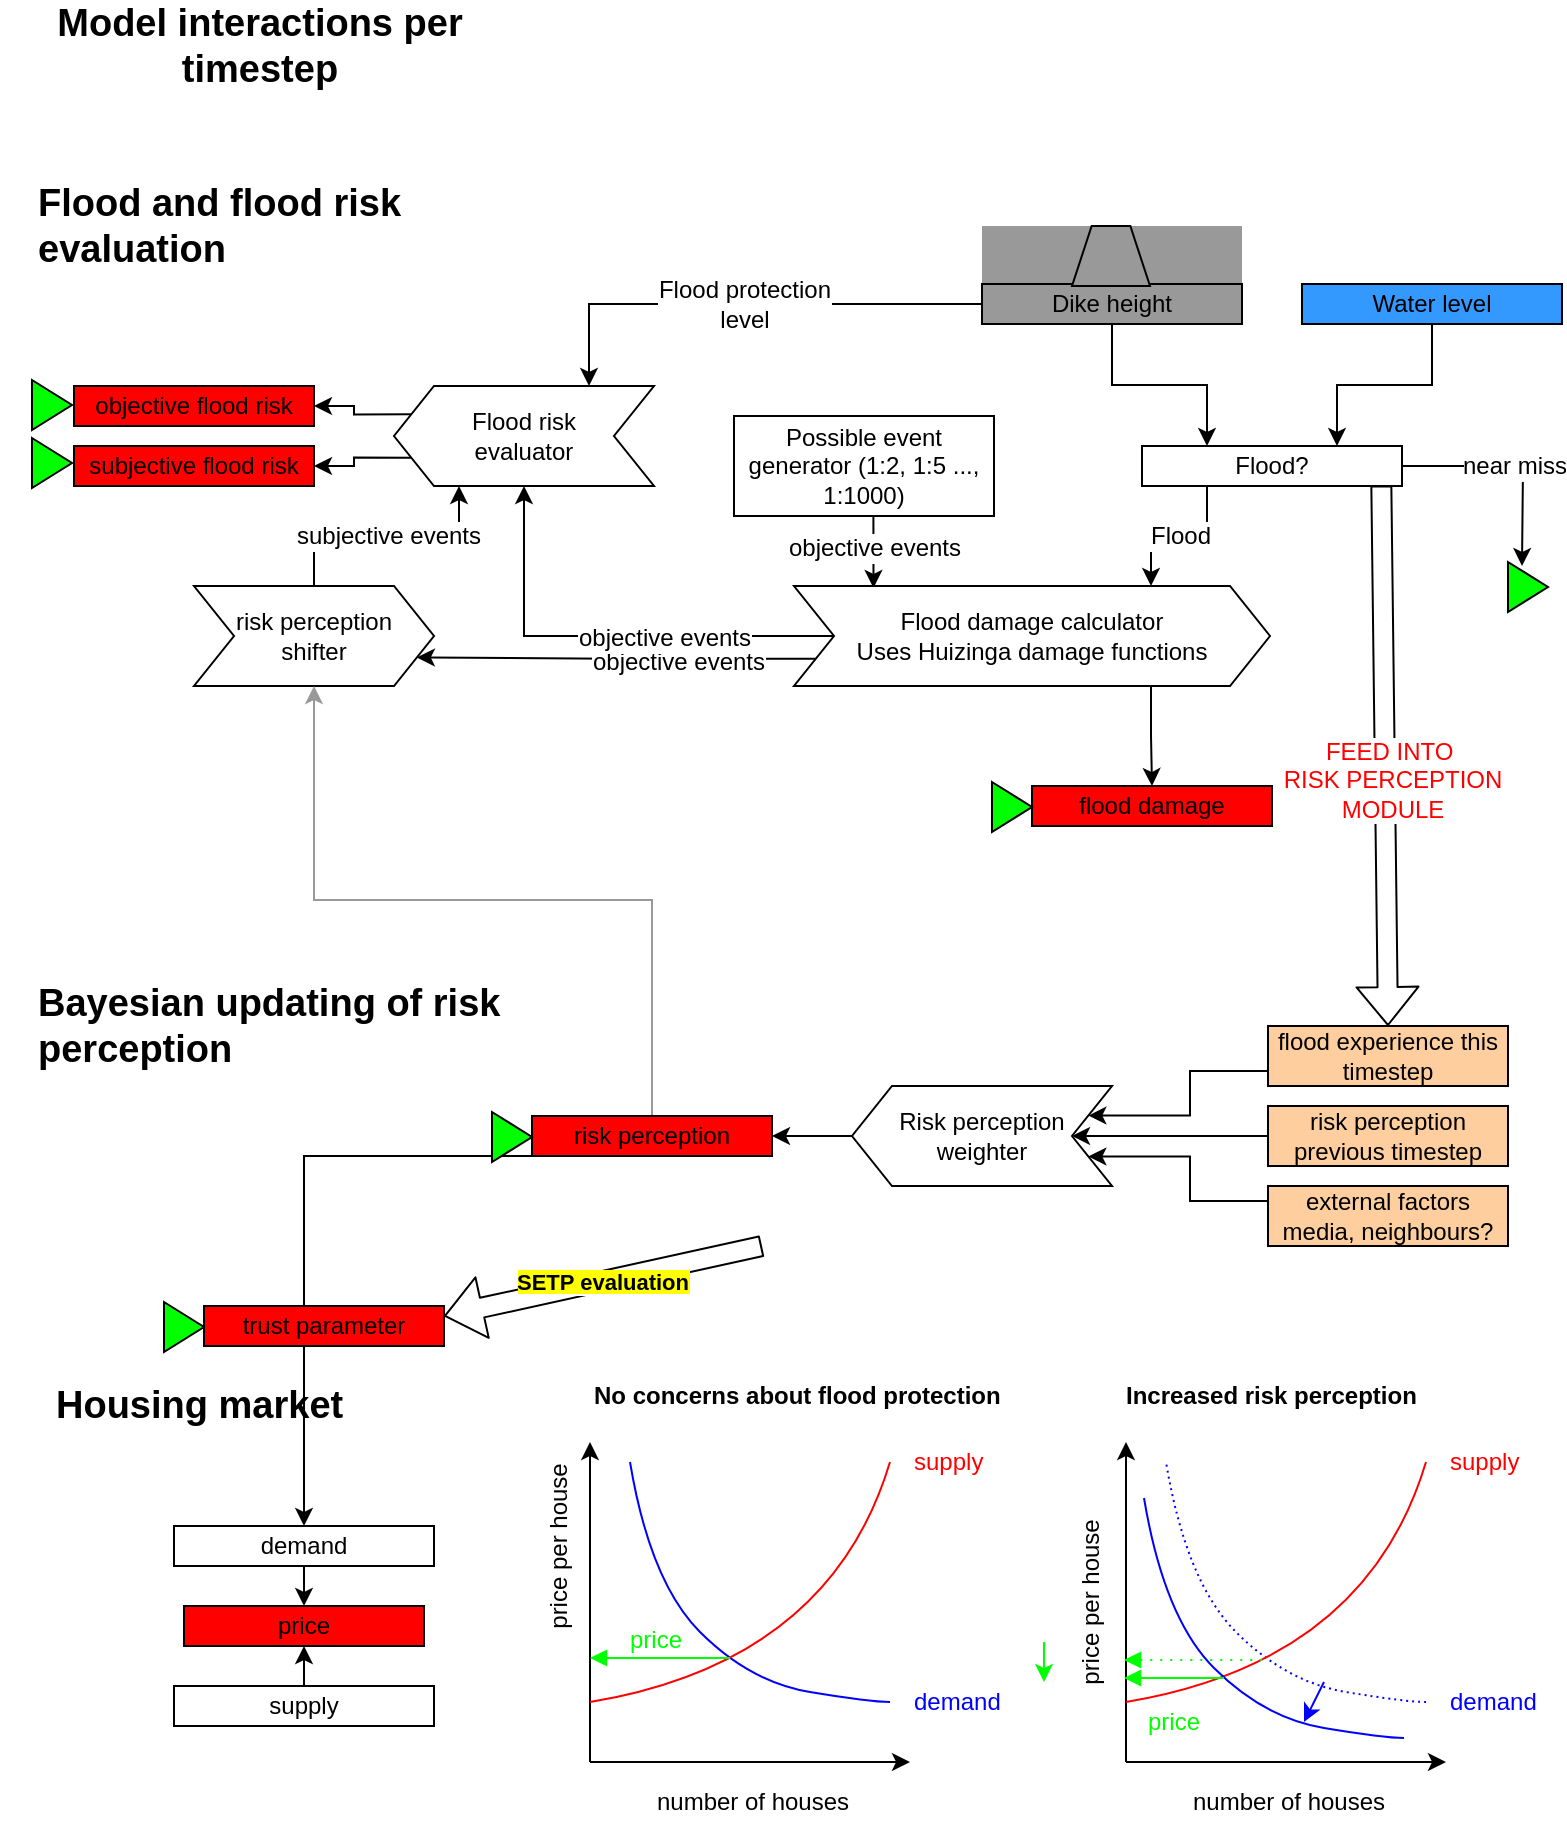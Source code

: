 <mxGraphModel dx="1167" dy="886" grid="1" gridSize="10" guides="1" tooltips="1" connect="1" arrows="1" fold="1" page="1" pageScale="1" pageWidth="827" pageHeight="1169" background="#ffffff"><root><mxCell id="0"/><mxCell id="1" parent="0"/><mxCell id="78" value="" style="endArrow=classic;html=1;" parent="1" edge="1"><mxGeometry width="50" height="50" relative="1" as="geometry"><mxPoint x="314" y="898" as="sourcePoint"/><mxPoint x="314" y="738" as="targetPoint"/></mxGeometry></mxCell><mxCell id="79" value="" style="endArrow=classic;html=1;" parent="1" edge="1"><mxGeometry width="50" height="50" relative="1" as="geometry"><mxPoint x="314" y="898" as="sourcePoint"/><mxPoint x="474" y="898" as="targetPoint"/></mxGeometry></mxCell><mxCell id="80" value="number of houses" style="text;html=1;strokeColor=none;fillColor=none;align=center;verticalAlign=middle;whiteSpace=wrap;rounded=0;" parent="1" vertex="1"><mxGeometry x="337" y="908" width="117" height="20" as="geometry"/></mxCell><mxCell id="82" value="price per house" style="text;html=1;strokeColor=none;fillColor=none;align=center;verticalAlign=middle;whiteSpace=wrap;rounded=0;rotation=-90;" parent="1" vertex="1"><mxGeometry x="240" y="780" width="117" height="20" as="geometry"/></mxCell><mxCell id="84" value="supply" style="text;html=1;strokeColor=none;fillColor=none;align=left;verticalAlign=middle;whiteSpace=wrap;rounded=0;fontColor=#FF0000;" parent="1" vertex="1"><mxGeometry x="474" y="738" width="40" height="20" as="geometry"/></mxCell><mxCell id="86" value="" style="curved=1;endArrow=none;html=1;strokeColor=#0000FF;fontColor=#FF0000;endFill=0;" parent="1" edge="1"><mxGeometry width="50" height="50" relative="1" as="geometry"><mxPoint x="464" y="868" as="sourcePoint"/><mxPoint x="334" y="748" as="targetPoint"/><Array as="points"><mxPoint x="454" y="868"/><mxPoint x="394" y="858"/><mxPoint x="344" y="808"/></Array></mxGeometry></mxCell><mxCell id="87" value="&lt;font color=&quot;#0000ff&quot;&gt;demand&lt;/font&gt;" style="text;html=1;strokeColor=none;fillColor=none;align=left;verticalAlign=middle;whiteSpace=wrap;rounded=0;fontColor=#FF0000;" parent="1" vertex="1"><mxGeometry x="474" y="858" width="40" height="20" as="geometry"/></mxCell><mxCell id="89" value="" style="curved=1;endArrow=none;html=1;strokeColor=#FF0000;fontColor=#FF0000;endFill=0;" parent="1" edge="1"><mxGeometry width="50" height="50" relative="1" as="geometry"><mxPoint x="314" y="868" as="sourcePoint"/><mxPoint x="464" y="748" as="targetPoint"/><Array as="points"><mxPoint x="434" y="848"/></Array></mxGeometry></mxCell><mxCell id="90" value="" style="endArrow=classic;html=1;" parent="1" edge="1"><mxGeometry width="50" height="50" relative="1" as="geometry"><mxPoint x="582" y="898" as="sourcePoint"/><mxPoint x="582" y="738" as="targetPoint"/></mxGeometry></mxCell><mxCell id="91" value="" style="endArrow=classic;html=1;" parent="1" edge="1"><mxGeometry width="50" height="50" relative="1" as="geometry"><mxPoint x="582" y="898" as="sourcePoint"/><mxPoint x="742" y="898" as="targetPoint"/></mxGeometry></mxCell><mxCell id="92" value="number of houses" style="text;html=1;strokeColor=none;fillColor=none;align=center;verticalAlign=middle;whiteSpace=wrap;rounded=0;" parent="1" vertex="1"><mxGeometry x="605" y="908" width="117" height="20" as="geometry"/></mxCell><mxCell id="93" value="price per house" style="text;html=1;strokeColor=none;fillColor=none;align=center;verticalAlign=middle;whiteSpace=wrap;rounded=0;rotation=-90;" parent="1" vertex="1"><mxGeometry x="506" y="808" width="117" height="20" as="geometry"/></mxCell><mxCell id="94" value="supply" style="text;html=1;strokeColor=none;fillColor=none;align=left;verticalAlign=middle;whiteSpace=wrap;rounded=0;fontColor=#FF0000;" parent="1" vertex="1"><mxGeometry x="742" y="738" width="40" height="20" as="geometry"/></mxCell><mxCell id="95" value="" style="curved=1;endArrow=none;html=1;strokeColor=#0000FF;fontColor=#FF0000;endFill=0;dashed=1;dashPattern=1 2;" parent="1" edge="1"><mxGeometry width="50" height="50" relative="1" as="geometry"><mxPoint x="732" y="868" as="sourcePoint"/><mxPoint x="602" y="748" as="targetPoint"/><Array as="points"><mxPoint x="722" y="868"/><mxPoint x="662" y="858"/><mxPoint x="612" y="808"/></Array></mxGeometry></mxCell><mxCell id="96" value="&lt;font color=&quot;#0000ff&quot;&gt;demand&lt;/font&gt;" style="text;html=1;strokeColor=none;fillColor=none;align=left;verticalAlign=middle;whiteSpace=wrap;rounded=0;fontColor=#FF0000;" parent="1" vertex="1"><mxGeometry x="742" y="858" width="40" height="20" as="geometry"/></mxCell><mxCell id="97" value="" style="curved=1;endArrow=none;html=1;strokeColor=#FF0000;fontColor=#FF0000;endFill=0;" parent="1" edge="1"><mxGeometry width="50" height="50" relative="1" as="geometry"><mxPoint x="582" y="868" as="sourcePoint"/><mxPoint x="732" y="748" as="targetPoint"/><Array as="points"><mxPoint x="702" y="848"/></Array></mxGeometry></mxCell><mxCell id="98" value="" style="endArrow=none;html=1;strokeColor=#00FF00;fontColor=#FF0000;endFill=0;startArrow=block;startFill=1;" parent="1" edge="1"><mxGeometry width="50" height="50" relative="1" as="geometry"><mxPoint x="314" y="846" as="sourcePoint"/><mxPoint x="384" y="846" as="targetPoint"/></mxGeometry></mxCell><mxCell id="99" value="price" style="text;html=1;strokeColor=none;fillColor=none;align=left;verticalAlign=middle;whiteSpace=wrap;rounded=0;fontColor=#00FF00;" parent="1" vertex="1"><mxGeometry x="332" y="827" width="40" height="20" as="geometry"/></mxCell><mxCell id="100" value="" style="curved=1;endArrow=none;html=1;strokeColor=#0000FF;fontColor=#FF0000;endFill=0;" parent="1" edge="1"><mxGeometry width="50" height="50" relative="1" as="geometry"><mxPoint x="721" y="886" as="sourcePoint"/><mxPoint x="591" y="766" as="targetPoint"/><Array as="points"><mxPoint x="711" y="886"/><mxPoint x="651" y="876"/><mxPoint x="601" y="826"/></Array></mxGeometry></mxCell><mxCell id="101" value="price" style="text;html=1;strokeColor=none;fillColor=none;align=left;verticalAlign=middle;whiteSpace=wrap;rounded=0;fontColor=#00FF00;dashed=1;dashPattern=1 4;" parent="1" vertex="1"><mxGeometry x="591" y="868" width="40" height="20" as="geometry"/></mxCell><mxCell id="102" value="" style="endArrow=none;html=1;strokeColor=#00FF00;fontColor=#FF0000;endFill=0;startArrow=block;startFill=1;dashed=1;dashPattern=1 4;" parent="1" edge="1"><mxGeometry width="50" height="50" relative="1" as="geometry"><mxPoint x="581" y="847" as="sourcePoint"/><mxPoint x="651" y="847" as="targetPoint"/></mxGeometry></mxCell><mxCell id="103" value="" style="endArrow=none;html=1;strokeColor=#00FF00;fontColor=#FF0000;endFill=0;startArrow=block;startFill=1;" parent="1" edge="1"><mxGeometry width="50" height="50" relative="1" as="geometry"><mxPoint x="581" y="856" as="sourcePoint"/><mxPoint x="631" y="856" as="targetPoint"/></mxGeometry></mxCell><mxCell id="105" value="" style="endArrow=classic;html=1;strokeColor=#00FF00;fontColor=#00FF00;" parent="1" edge="1"><mxGeometry width="50" height="50" relative="1" as="geometry"><mxPoint x="541" y="838" as="sourcePoint"/><mxPoint x="541" y="858" as="targetPoint"/></mxGeometry></mxCell><mxCell id="106" value="" style="endArrow=classic;html=1;strokeColor=#0000FF;fontColor=#00FF00;" parent="1" edge="1"><mxGeometry width="50" height="50" relative="1" as="geometry"><mxPoint x="681" y="858" as="sourcePoint"/><mxPoint x="671" y="878" as="targetPoint"/></mxGeometry></mxCell><mxCell id="107" value="&lt;font color=&quot;#000000&quot;&gt;No concerns about flood protection&lt;/font&gt;" style="text;html=1;strokeColor=none;fillColor=none;align=left;verticalAlign=middle;whiteSpace=wrap;rounded=0;dashed=1;dashPattern=1 4;fontColor=#00FF00;fontStyle=1" parent="1" vertex="1"><mxGeometry x="314" y="705" width="219" height="20" as="geometry"/></mxCell><mxCell id="108" value="&lt;font color=&quot;#000000&quot;&gt;Increased risk perception&lt;/font&gt;" style="text;html=1;strokeColor=none;fillColor=none;align=left;verticalAlign=middle;whiteSpace=wrap;rounded=0;dashed=1;dashPattern=1 4;fontColor=#00FF00;fontStyle=1" parent="1" vertex="1"><mxGeometry x="580" y="705" width="219" height="20" as="geometry"/></mxCell><mxCell id="156" value="&lt;font color=&quot;#000000&quot;&gt;Flood&lt;/font&gt;" style="edgeStyle=orthogonalEdgeStyle;rounded=0;html=1;exitX=0.25;exitY=1;entryX=0.75;entryY=0;jettySize=auto;orthogonalLoop=1;fontSize=12;fontColor=#FF0000;" parent="1" source="109" target="121" edge="1"><mxGeometry relative="1" as="geometry"/></mxCell><mxCell id="175" value="&lt;font color=&quot;#000000&quot;&gt;near miss&lt;/font&gt;" style="edgeStyle=orthogonalEdgeStyle;rounded=0;html=1;exitX=1;exitY=0.5;jettySize=auto;orthogonalLoop=1;strokeColor=#000000;fontSize=12;fontColor=#FF0000;" parent="1" source="109" edge="1"><mxGeometry relative="1" as="geometry"><mxPoint x="780" y="300" as="targetPoint"/></mxGeometry></mxCell><mxCell id="109" value="Flood?" style="text;html=1;strokeColor=#000000;fillColor=none;align=center;verticalAlign=middle;whiteSpace=wrap;rounded=0;" parent="1" vertex="1"><mxGeometry x="590" y="240" width="130" height="20" as="geometry"/></mxCell><mxCell id="113" value="" style="group;fillColor=#999999;" parent="1" vertex="1" connectable="0"><mxGeometry x="510" y="130" width="130" height="49" as="geometry"/></mxCell><mxCell id="110" value="Dike height" style="text;html=1;strokeColor=#000000;fillColor=none;align=center;verticalAlign=middle;whiteSpace=wrap;rounded=0;" parent="113" vertex="1"><mxGeometry y="29" width="130" height="20" as="geometry"/></mxCell><mxCell id="111" value="" style="shape=trapezoid;perimeter=trapezoidPerimeter;whiteSpace=wrap;html=1;fontSize=10;align=center;size=0.252;fontColor=#999999;fillColor=#999999;" parent="113" vertex="1"><mxGeometry x="45" width="39" height="30" as="geometry"/></mxCell><mxCell id="114" value="Model interactions per timestep" style="text;html=1;strokeColor=none;fillColor=none;align=center;verticalAlign=middle;whiteSpace=wrap;rounded=0;fontStyle=1;fontSize=19;" parent="1" vertex="1"><mxGeometry x="19" y="30" width="260" height="20" as="geometry"/></mxCell><mxCell id="117" style="edgeStyle=orthogonalEdgeStyle;rounded=0;html=1;exitX=0.5;exitY=1;entryX=0.75;entryY=0;jettySize=auto;orthogonalLoop=1;fontSize=19;" parent="1" source="115" target="109" edge="1"><mxGeometry relative="1" as="geometry"/></mxCell><mxCell id="115" value="Water level" style="text;html=1;strokeColor=#000000;fillColor=#3399FF;align=center;verticalAlign=middle;whiteSpace=wrap;rounded=0;" parent="1" vertex="1"><mxGeometry x="670" y="159" width="130" height="20" as="geometry"/></mxCell><mxCell id="116" style="edgeStyle=orthogonalEdgeStyle;rounded=0;html=1;exitX=0.5;exitY=1;entryX=0.25;entryY=0;jettySize=auto;orthogonalLoop=1;fontSize=19;" parent="1" source="110" target="109" edge="1"><mxGeometry relative="1" as="geometry"/></mxCell><mxCell id="140" value="objective events" style="edgeStyle=orthogonalEdgeStyle;rounded=0;html=1;exitX=0.5;exitY=1;entryX=0.167;entryY=0.02;entryPerimeter=0;jettySize=auto;orthogonalLoop=1;fontSize=12;" parent="1" source="119" target="121" edge="1"><mxGeometry relative="1" as="geometry"/></mxCell><mxCell id="119" value="Possible event generator (1:2, 1:5 ..., 1:1000)" style="text;html=1;strokeColor=#000000;fillColor=none;align=center;verticalAlign=middle;whiteSpace=wrap;rounded=0;" parent="1" vertex="1"><mxGeometry x="386" y="225" width="130" height="50" as="geometry"/></mxCell><mxCell id="142" style="edgeStyle=orthogonalEdgeStyle;rounded=0;html=1;exitX=0;exitY=0.75;entryX=1;entryY=0.75;jettySize=auto;orthogonalLoop=1;fontSize=12;" parent="1" source="121" target="128" edge="1"><mxGeometry relative="1" as="geometry"/></mxCell><mxCell id="143" value="objective events" style="text;html=1;resizable=0;points=[];align=center;verticalAlign=middle;labelBackgroundColor=#ffffff;fontSize=12;" parent="142" vertex="1" connectable="0"><mxGeometry x="-0.305" y="1" relative="1" as="geometry"><mxPoint as="offset"/></mxGeometry></mxCell><mxCell id="144" style="edgeStyle=orthogonalEdgeStyle;rounded=0;html=1;exitX=0;exitY=0.5;entryX=0.5;entryY=1;jettySize=auto;orthogonalLoop=1;fontSize=12;" parent="1" source="121" target="123" edge="1"><mxGeometry relative="1" as="geometry"/></mxCell><mxCell id="145" value="objective events" style="text;html=1;resizable=0;points=[];align=center;verticalAlign=middle;labelBackgroundColor=#ffffff;fontSize=12;" parent="144" vertex="1" connectable="0"><mxGeometry x="-0.259" y="1" relative="1" as="geometry"><mxPoint as="offset"/></mxGeometry></mxCell><mxCell id="149" style="edgeStyle=orthogonalEdgeStyle;rounded=0;html=1;exitX=0.75;exitY=1;entryX=0.5;entryY=0;jettySize=auto;orthogonalLoop=1;fontSize=12;fontColor=#FF0000;" parent="1" source="121" target="147" edge="1"><mxGeometry relative="1" as="geometry"/></mxCell><mxCell id="121" value="Flood damage calculator&lt;div&gt;Uses Huizinga damage functions&lt;/div&gt;" style="shape=step;perimeter=stepPerimeter;whiteSpace=wrap;html=1;fixedSize=1;fontSize=12;" parent="1" vertex="1"><mxGeometry x="416" y="310" width="238" height="50" as="geometry"/></mxCell><mxCell id="138" style="edgeStyle=orthogonalEdgeStyle;rounded=0;html=1;exitX=0;exitY=0.25;entryX=1;entryY=0.5;jettySize=auto;orthogonalLoop=1;fontSize=12;" parent="1" source="123" target="134" edge="1"><mxGeometry relative="1" as="geometry"/></mxCell><mxCell id="139" style="edgeStyle=orthogonalEdgeStyle;rounded=0;html=1;exitX=0;exitY=0.75;entryX=1;entryY=0.5;jettySize=auto;orthogonalLoop=1;fontSize=12;" parent="1" source="123" target="135" edge="1"><mxGeometry relative="1" as="geometry"/></mxCell><mxCell id="123" value="Flood risk&lt;div&gt;evaluator&lt;/div&gt;" style="shape=step;perimeter=stepPerimeter;whiteSpace=wrap;html=1;fixedSize=1;fontSize=12;flipH=1;" parent="1" vertex="1"><mxGeometry x="216" y="210" width="130" height="50" as="geometry"/></mxCell><mxCell id="137" value="subjective events" style="edgeStyle=orthogonalEdgeStyle;rounded=0;html=1;exitX=0.5;exitY=0;entryX=0.25;entryY=1;jettySize=auto;orthogonalLoop=1;fontSize=12;" parent="1" source="128" target="123" edge="1"><mxGeometry relative="1" as="geometry"/></mxCell><mxCell id="128" value="risk perception&lt;div&gt;shifter&lt;/div&gt;" style="shape=step;perimeter=stepPerimeter;whiteSpace=wrap;html=1;fixedSize=1;fontSize=12;" parent="1" vertex="1"><mxGeometry x="116" y="310" width="120" height="50" as="geometry"/></mxCell><mxCell id="131" value="Flood protection&lt;div&gt;level&lt;/div&gt;" style="edgeStyle=orthogonalEdgeStyle;rounded=0;html=1;exitX=0;exitY=0.5;entryX=0.75;entryY=0;jettySize=auto;orthogonalLoop=1;fontSize=12;" parent="1" source="110" target="123" edge="1"><mxGeometry relative="1" as="geometry"/></mxCell><mxCell id="134" value="objective flood risk" style="rounded=0;whiteSpace=wrap;html=1;fontSize=12;fillColor=#FF0000;" parent="1" vertex="1"><mxGeometry x="56" y="210" width="120" height="20" as="geometry"/></mxCell><mxCell id="135" value="subjective flood risk" style="rounded=0;whiteSpace=wrap;html=1;fontSize=12;fillColor=#FF0000;" parent="1" vertex="1"><mxGeometry x="56" y="240" width="120" height="20" as="geometry"/></mxCell><mxCell id="146" value="Flood and flood risk evaluation" style="text;html=1;strokeColor=none;fillColor=none;align=left;verticalAlign=middle;whiteSpace=wrap;rounded=0;fontStyle=1;fontSize=19;" parent="1" vertex="1"><mxGeometry x="36" y="120" width="260" height="20" as="geometry"/></mxCell><mxCell id="147" value="flood damage" style="rounded=0;whiteSpace=wrap;html=1;fontSize=12;fillColor=#FF0000;" parent="1" vertex="1"><mxGeometry x="535" y="410" width="120" height="20" as="geometry"/></mxCell><mxCell id="152" value="" style="shape=flexArrow;endArrow=classic;html=1;fillColor=#ffffff;fontSize=12;fontColor=#FF0000;exitX=0.898;exitY=1.203;exitPerimeter=0;entryX=0.5;entryY=0;" parent="1" target="159" edge="1"><mxGeometry width="50" height="50" relative="1" as="geometry"><mxPoint x="709.667" y="259.667" as="sourcePoint"/><mxPoint x="710" y="490" as="targetPoint"/></mxGeometry></mxCell><mxCell id="153" value="FEED INTO&amp;nbsp;&lt;div&gt;RISK PERCEPTION&lt;/div&gt;&lt;div&gt;MODULE&lt;/div&gt;" style="text;html=1;resizable=0;points=[];align=center;verticalAlign=middle;labelBackgroundColor=#ffffff;fontSize=12;fontColor=#FF0000;" parent="152" vertex="1" connectable="0"><mxGeometry x="0.386" relative="1" as="geometry"><mxPoint x="3" y="-40" as="offset"/></mxGeometry></mxCell><mxCell id="155" value="Bayesian updating of risk perception" style="text;html=1;strokeColor=none;fillColor=none;align=left;verticalAlign=middle;whiteSpace=wrap;rounded=0;fontStyle=1;fontSize=19;" parent="1" vertex="1"><mxGeometry x="36" y="520" width="260" height="20" as="geometry"/></mxCell><mxCell id="167" style="edgeStyle=orthogonalEdgeStyle;rounded=0;html=1;exitX=0;exitY=0.5;entryX=1;entryY=0.5;jettySize=auto;orthogonalLoop=1;strokeColor=#000000;fontSize=12;fontColor=#FF0000;" parent="1" source="157" target="166" edge="1"><mxGeometry relative="1" as="geometry"/></mxCell><mxCell id="157" value="Risk perception&lt;div&gt;weighter&lt;/div&gt;" style="shape=step;perimeter=stepPerimeter;whiteSpace=wrap;html=1;fixedSize=1;fontSize=12;flipH=1;" parent="1" vertex="1"><mxGeometry x="445" y="560" width="130" height="50" as="geometry"/></mxCell><mxCell id="162" style="edgeStyle=orthogonalEdgeStyle;rounded=0;html=1;exitX=0;exitY=0.5;entryX=1;entryY=0.5;jettySize=auto;orthogonalLoop=1;fontSize=12;fontColor=#FF0000;" parent="1" source="158" target="157" edge="1"><mxGeometry relative="1" as="geometry"/></mxCell><mxCell id="158" value="risk perception previous timestep" style="rounded=0;whiteSpace=wrap;html=1;fontSize=12;fillColor=#FFCE9F;" parent="1" vertex="1"><mxGeometry x="653" y="570" width="120" height="30" as="geometry"/></mxCell><mxCell id="164" style="edgeStyle=orthogonalEdgeStyle;rounded=0;html=1;exitX=0;exitY=0.75;entryX=1;entryY=0.25;jettySize=auto;orthogonalLoop=1;fontSize=12;fontColor=#FF0000;" parent="1" source="159" target="157" edge="1"><mxGeometry relative="1" as="geometry"/></mxCell><mxCell id="159" value="flood experience this timestep" style="rounded=0;whiteSpace=wrap;html=1;fontSize=12;fillColor=#FFCE9F;" parent="1" vertex="1"><mxGeometry x="653" y="530" width="120" height="30" as="geometry"/></mxCell><mxCell id="163" style="edgeStyle=orthogonalEdgeStyle;rounded=0;html=1;exitX=0;exitY=0.25;entryX=1;entryY=0.75;jettySize=auto;orthogonalLoop=1;fontSize=12;fontColor=#FF0000;" parent="1" source="160" target="157" edge="1"><mxGeometry relative="1" as="geometry"><Array as="points"><mxPoint x="614" y="618"/><mxPoint x="614" y="595"/></Array></mxGeometry></mxCell><mxCell id="160" value="external factors&lt;div&gt;media, neighbours?&lt;/div&gt;" style="rounded=0;whiteSpace=wrap;html=1;fontSize=12;fillColor=#FFCE9F;" parent="1" vertex="1"><mxGeometry x="653" y="610" width="120" height="30" as="geometry"/></mxCell><mxCell id="168" style="edgeStyle=orthogonalEdgeStyle;rounded=0;html=1;exitX=0.5;exitY=0;entryX=0.5;entryY=1;jettySize=auto;orthogonalLoop=1;strokeColor=#999999;fontSize=12;fontColor=#FF0000;" parent="1" source="166" target="128" edge="1"><mxGeometry relative="1" as="geometry"><Array as="points"><mxPoint x="345" y="467"/><mxPoint x="176" y="467"/></Array></mxGeometry></mxCell><mxCell id="187" style="edgeStyle=orthogonalEdgeStyle;rounded=0;html=1;exitX=0.5;exitY=1;entryX=0.5;entryY=0;jettySize=auto;orthogonalLoop=1;strokeColor=#000000;fontSize=12;fontColor=#FF0000;" parent="1" source="166" target="184" edge="1"><mxGeometry relative="1" as="geometry"><Array as="points"><mxPoint x="171" y="595"/></Array></mxGeometry></mxCell><mxCell id="166" value="risk perception" style="rounded=0;whiteSpace=wrap;html=1;fontSize=12;fillColor=#FF0000;" parent="1" vertex="1"><mxGeometry x="285" y="575" width="120" height="20" as="geometry"/></mxCell><mxCell id="170" value="" style="triangle;whiteSpace=wrap;html=1;strokeColor=#000000;fillColor=#00FF00;fontSize=12;fontColor=#FF0000;" parent="1" vertex="1"><mxGeometry x="35" y="207" width="20" height="25" as="geometry"/></mxCell><mxCell id="172" value="" style="triangle;whiteSpace=wrap;html=1;strokeColor=#000000;fillColor=#00FF00;fontSize=12;fontColor=#FF0000;" parent="1" vertex="1"><mxGeometry x="35" y="236" width="20" height="25" as="geometry"/></mxCell><mxCell id="174" value="" style="triangle;whiteSpace=wrap;html=1;strokeColor=#000000;fillColor=#00FF00;fontSize=12;fontColor=#FF0000;" parent="1" vertex="1"><mxGeometry x="515" y="408" width="20" height="25" as="geometry"/></mxCell><mxCell id="176" value="" style="triangle;whiteSpace=wrap;html=1;strokeColor=#000000;fillColor=#00FF00;fontSize=12;fontColor=#FF0000;" parent="1" vertex="1"><mxGeometry x="773" y="298" width="20" height="25" as="geometry"/></mxCell><mxCell id="178" value="Housing market" style="text;html=1;strokeColor=none;fillColor=none;align=left;verticalAlign=middle;whiteSpace=wrap;rounded=0;fontStyle=1;fontSize=19;" parent="1" vertex="1"><mxGeometry x="45" y="710" width="260" height="20" as="geometry"/></mxCell><mxCell id="179" value="" style="triangle;whiteSpace=wrap;html=1;strokeColor=#000000;fillColor=#00FF00;fontSize=12;fontColor=#FF0000;" parent="1" vertex="1"><mxGeometry x="265" y="573" width="20" height="25" as="geometry"/></mxCell><mxCell id="182" value="price" style="rounded=0;whiteSpace=wrap;html=1;fontSize=12;fillColor=#FF0000;" parent="1" vertex="1"><mxGeometry x="111" y="820" width="120" height="20" as="geometry"/></mxCell><mxCell id="198" style="edgeStyle=orthogonalEdgeStyle;rounded=0;html=1;exitX=0.5;exitY=0;entryX=0.5;entryY=1;jettySize=auto;orthogonalLoop=1;" edge="1" parent="1" source="183" target="182"><mxGeometry relative="1" as="geometry"/></mxCell><mxCell id="183" value="supply" style="text;html=1;strokeColor=#000000;fillColor=none;align=center;verticalAlign=middle;whiteSpace=wrap;rounded=0;" parent="1" vertex="1"><mxGeometry x="106" y="860" width="130" height="20" as="geometry"/></mxCell><mxCell id="197" style="edgeStyle=orthogonalEdgeStyle;rounded=0;html=1;exitX=0.5;exitY=1;entryX=0.5;entryY=0;jettySize=auto;orthogonalLoop=1;" edge="1" parent="1" source="184" target="182"><mxGeometry relative="1" as="geometry"/></mxCell><mxCell id="184" value="demand" style="text;html=1;strokeColor=#000000;fillColor=none;align=center;verticalAlign=middle;whiteSpace=wrap;rounded=0;" parent="1" vertex="1"><mxGeometry x="106" y="780" width="130" height="20" as="geometry"/></mxCell><mxCell id="193" value="" style="triangle;whiteSpace=wrap;html=1;strokeColor=#000000;fillColor=#00FF00;fontSize=12;fontColor=#FF0000;" vertex="1" parent="1"><mxGeometry x="101" y="668" width="20" height="25" as="geometry"/></mxCell><mxCell id="194" value="trust parameter" style="rounded=0;whiteSpace=wrap;html=1;fontSize=12;fillColor=#FF0000;" vertex="1" parent="1"><mxGeometry x="121" y="670" width="120" height="20" as="geometry"/></mxCell><mxCell id="199" value="&lt;b style=&quot;background-color: rgb(255 , 255 , 0)&quot;&gt;SETP evaluation&lt;/b&gt;" style="shape=flexArrow;endArrow=classic;html=1;fillColor=#ffffff;entryX=1;entryY=0.25;" edge="1" parent="1" target="194"><mxGeometry width="50" height="50" relative="1" as="geometry"><mxPoint x="400" y="640" as="sourcePoint"/><mxPoint x="310" y="650" as="targetPoint"/></mxGeometry></mxCell></root></mxGraphModel>